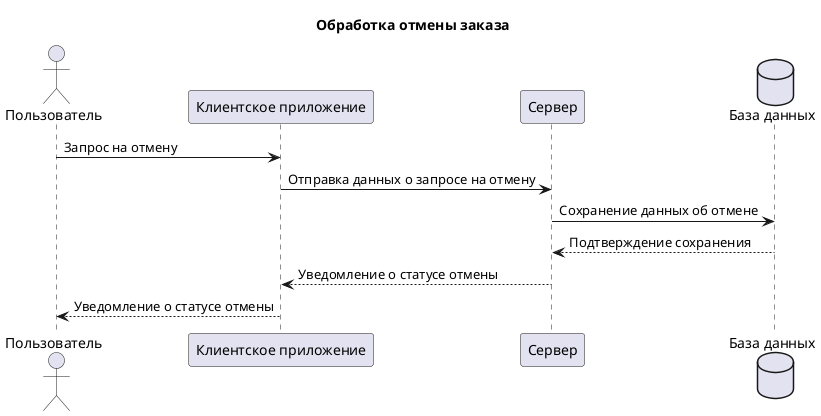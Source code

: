 @startuml
title Обработка отмены заказа

actor Пользователь
participant "Клиентское приложение" as ClientApp
participant Сервер as Server
database "База данных" as DB

Пользователь -> ClientApp: Запрос на отмену
ClientApp -> Server: Отправка данных о запросе на отмену
Server -> DB: Сохранение данных об отмене
DB --> Server: Подтверждение сохранения
Server --> ClientApp: Уведомление о статусе отмены
ClientApp --> Пользователь: Уведомление о статусе отмены

@enduml
